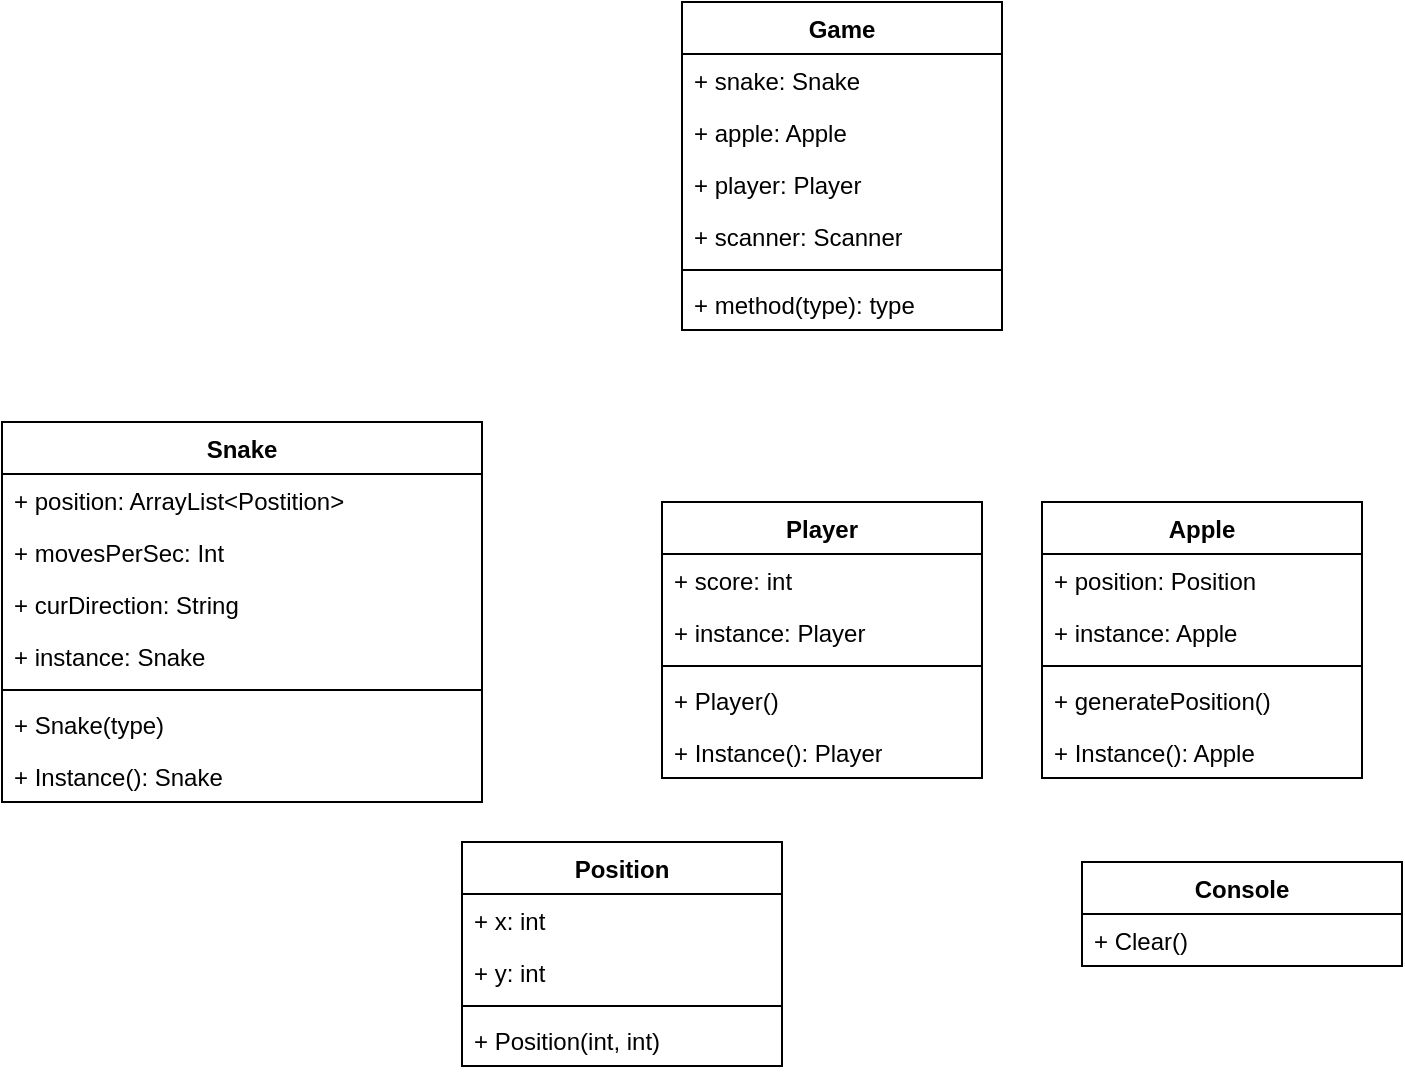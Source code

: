 <mxfile version="22.0.3" type="device">
  <diagram name="Page-1" id="xZm5ksWo7evVlGporeuc">
    <mxGraphModel dx="882" dy="568" grid="1" gridSize="10" guides="1" tooltips="1" connect="1" arrows="1" fold="1" page="1" pageScale="1" pageWidth="6000" pageHeight="6000" math="0" shadow="0">
      <root>
        <mxCell id="0" />
        <mxCell id="1" parent="0" />
        <mxCell id="t_h7PC8U5E-JY6uui9RC-5" value="Snake" style="swimlane;fontStyle=1;align=center;verticalAlign=top;childLayout=stackLayout;horizontal=1;startSize=26;horizontalStack=0;resizeParent=1;resizeParentMax=0;resizeLast=0;collapsible=1;marginBottom=0;whiteSpace=wrap;html=1;" vertex="1" parent="1">
          <mxGeometry x="3560" y="2510" width="240" height="190" as="geometry" />
        </mxCell>
        <mxCell id="t_h7PC8U5E-JY6uui9RC-18" value="+ position: ArrayList&amp;lt;Postition&amp;gt;" style="text;strokeColor=none;fillColor=none;align=left;verticalAlign=top;spacingLeft=4;spacingRight=4;overflow=hidden;rotatable=0;points=[[0,0.5],[1,0.5]];portConstraint=eastwest;whiteSpace=wrap;html=1;" vertex="1" parent="t_h7PC8U5E-JY6uui9RC-5">
          <mxGeometry y="26" width="240" height="26" as="geometry" />
        </mxCell>
        <mxCell id="t_h7PC8U5E-JY6uui9RC-19" value="+ movesPerSec: Int" style="text;strokeColor=none;fillColor=none;align=left;verticalAlign=top;spacingLeft=4;spacingRight=4;overflow=hidden;rotatable=0;points=[[0,0.5],[1,0.5]];portConstraint=eastwest;whiteSpace=wrap;html=1;" vertex="1" parent="t_h7PC8U5E-JY6uui9RC-5">
          <mxGeometry y="52" width="240" height="26" as="geometry" />
        </mxCell>
        <mxCell id="t_h7PC8U5E-JY6uui9RC-6" value="+ curDirection: String" style="text;strokeColor=none;fillColor=none;align=left;verticalAlign=top;spacingLeft=4;spacingRight=4;overflow=hidden;rotatable=0;points=[[0,0.5],[1,0.5]];portConstraint=eastwest;whiteSpace=wrap;html=1;" vertex="1" parent="t_h7PC8U5E-JY6uui9RC-5">
          <mxGeometry y="78" width="240" height="26" as="geometry" />
        </mxCell>
        <mxCell id="t_h7PC8U5E-JY6uui9RC-44" value="+ instance: Snake" style="text;strokeColor=none;fillColor=none;align=left;verticalAlign=top;spacingLeft=4;spacingRight=4;overflow=hidden;rotatable=0;points=[[0,0.5],[1,0.5]];portConstraint=eastwest;whiteSpace=wrap;html=1;" vertex="1" parent="t_h7PC8U5E-JY6uui9RC-5">
          <mxGeometry y="104" width="240" height="26" as="geometry" />
        </mxCell>
        <mxCell id="t_h7PC8U5E-JY6uui9RC-7" value="" style="line;strokeWidth=1;fillColor=none;align=left;verticalAlign=middle;spacingTop=-1;spacingLeft=3;spacingRight=3;rotatable=0;labelPosition=right;points=[];portConstraint=eastwest;strokeColor=inherit;" vertex="1" parent="t_h7PC8U5E-JY6uui9RC-5">
          <mxGeometry y="130" width="240" height="8" as="geometry" />
        </mxCell>
        <mxCell id="t_h7PC8U5E-JY6uui9RC-8" value="+ Snake(type)" style="text;strokeColor=none;fillColor=none;align=left;verticalAlign=top;spacingLeft=4;spacingRight=4;overflow=hidden;rotatable=0;points=[[0,0.5],[1,0.5]];portConstraint=eastwest;whiteSpace=wrap;html=1;" vertex="1" parent="t_h7PC8U5E-JY6uui9RC-5">
          <mxGeometry y="138" width="240" height="26" as="geometry" />
        </mxCell>
        <mxCell id="t_h7PC8U5E-JY6uui9RC-43" value="+ Instance(): Snake" style="text;strokeColor=none;fillColor=none;align=left;verticalAlign=top;spacingLeft=4;spacingRight=4;overflow=hidden;rotatable=0;points=[[0,0.5],[1,0.5]];portConstraint=eastwest;whiteSpace=wrap;html=1;" vertex="1" parent="t_h7PC8U5E-JY6uui9RC-5">
          <mxGeometry y="164" width="240" height="26" as="geometry" />
        </mxCell>
        <mxCell id="t_h7PC8U5E-JY6uui9RC-9" value="Apple" style="swimlane;fontStyle=1;align=center;verticalAlign=top;childLayout=stackLayout;horizontal=1;startSize=26;horizontalStack=0;resizeParent=1;resizeParentMax=0;resizeLast=0;collapsible=1;marginBottom=0;whiteSpace=wrap;html=1;" vertex="1" parent="1">
          <mxGeometry x="4080" y="2550" width="160" height="138" as="geometry" />
        </mxCell>
        <mxCell id="t_h7PC8U5E-JY6uui9RC-41" value="+ position: Position" style="text;strokeColor=none;fillColor=none;align=left;verticalAlign=top;spacingLeft=4;spacingRight=4;overflow=hidden;rotatable=0;points=[[0,0.5],[1,0.5]];portConstraint=eastwest;whiteSpace=wrap;html=1;" vertex="1" parent="t_h7PC8U5E-JY6uui9RC-9">
          <mxGeometry y="26" width="160" height="26" as="geometry" />
        </mxCell>
        <mxCell id="t_h7PC8U5E-JY6uui9RC-10" value="+ instance: Apple" style="text;strokeColor=none;fillColor=none;align=left;verticalAlign=top;spacingLeft=4;spacingRight=4;overflow=hidden;rotatable=0;points=[[0,0.5],[1,0.5]];portConstraint=eastwest;whiteSpace=wrap;html=1;" vertex="1" parent="t_h7PC8U5E-JY6uui9RC-9">
          <mxGeometry y="52" width="160" height="26" as="geometry" />
        </mxCell>
        <mxCell id="t_h7PC8U5E-JY6uui9RC-11" value="" style="line;strokeWidth=1;fillColor=none;align=left;verticalAlign=middle;spacingTop=-1;spacingLeft=3;spacingRight=3;rotatable=0;labelPosition=right;points=[];portConstraint=eastwest;strokeColor=inherit;" vertex="1" parent="t_h7PC8U5E-JY6uui9RC-9">
          <mxGeometry y="78" width="160" height="8" as="geometry" />
        </mxCell>
        <mxCell id="t_h7PC8U5E-JY6uui9RC-12" value="+ generatePosition()" style="text;strokeColor=none;fillColor=none;align=left;verticalAlign=top;spacingLeft=4;spacingRight=4;overflow=hidden;rotatable=0;points=[[0,0.5],[1,0.5]];portConstraint=eastwest;whiteSpace=wrap;html=1;" vertex="1" parent="t_h7PC8U5E-JY6uui9RC-9">
          <mxGeometry y="86" width="160" height="26" as="geometry" />
        </mxCell>
        <mxCell id="t_h7PC8U5E-JY6uui9RC-42" value="+ Instance(): Apple" style="text;strokeColor=none;fillColor=none;align=left;verticalAlign=top;spacingLeft=4;spacingRight=4;overflow=hidden;rotatable=0;points=[[0,0.5],[1,0.5]];portConstraint=eastwest;whiteSpace=wrap;html=1;" vertex="1" parent="t_h7PC8U5E-JY6uui9RC-9">
          <mxGeometry y="112" width="160" height="26" as="geometry" />
        </mxCell>
        <mxCell id="t_h7PC8U5E-JY6uui9RC-13" value="Position" style="swimlane;fontStyle=1;align=center;verticalAlign=top;childLayout=stackLayout;horizontal=1;startSize=26;horizontalStack=0;resizeParent=1;resizeParentMax=0;resizeLast=0;collapsible=1;marginBottom=0;whiteSpace=wrap;html=1;" vertex="1" parent="1">
          <mxGeometry x="3790" y="2720" width="160" height="112" as="geometry" />
        </mxCell>
        <mxCell id="t_h7PC8U5E-JY6uui9RC-17" value="+ x: int" style="text;strokeColor=none;fillColor=none;align=left;verticalAlign=top;spacingLeft=4;spacingRight=4;overflow=hidden;rotatable=0;points=[[0,0.5],[1,0.5]];portConstraint=eastwest;whiteSpace=wrap;html=1;" vertex="1" parent="t_h7PC8U5E-JY6uui9RC-13">
          <mxGeometry y="26" width="160" height="26" as="geometry" />
        </mxCell>
        <mxCell id="t_h7PC8U5E-JY6uui9RC-14" value="+ y: int" style="text;strokeColor=none;fillColor=none;align=left;verticalAlign=top;spacingLeft=4;spacingRight=4;overflow=hidden;rotatable=0;points=[[0,0.5],[1,0.5]];portConstraint=eastwest;whiteSpace=wrap;html=1;" vertex="1" parent="t_h7PC8U5E-JY6uui9RC-13">
          <mxGeometry y="52" width="160" height="26" as="geometry" />
        </mxCell>
        <mxCell id="t_h7PC8U5E-JY6uui9RC-15" value="" style="line;strokeWidth=1;fillColor=none;align=left;verticalAlign=middle;spacingTop=-1;spacingLeft=3;spacingRight=3;rotatable=0;labelPosition=right;points=[];portConstraint=eastwest;strokeColor=inherit;" vertex="1" parent="t_h7PC8U5E-JY6uui9RC-13">
          <mxGeometry y="78" width="160" height="8" as="geometry" />
        </mxCell>
        <mxCell id="t_h7PC8U5E-JY6uui9RC-16" value="+ Position(int, int)" style="text;strokeColor=none;fillColor=none;align=left;verticalAlign=top;spacingLeft=4;spacingRight=4;overflow=hidden;rotatable=0;points=[[0,0.5],[1,0.5]];portConstraint=eastwest;whiteSpace=wrap;html=1;" vertex="1" parent="t_h7PC8U5E-JY6uui9RC-13">
          <mxGeometry y="86" width="160" height="26" as="geometry" />
        </mxCell>
        <mxCell id="t_h7PC8U5E-JY6uui9RC-20" value="Console" style="swimlane;fontStyle=1;align=center;verticalAlign=top;childLayout=stackLayout;horizontal=1;startSize=26;horizontalStack=0;resizeParent=1;resizeParentMax=0;resizeLast=0;collapsible=1;marginBottom=0;whiteSpace=wrap;html=1;" vertex="1" parent="1">
          <mxGeometry x="4100" y="2730" width="160" height="52" as="geometry" />
        </mxCell>
        <mxCell id="t_h7PC8U5E-JY6uui9RC-23" value="+ Clear()" style="text;strokeColor=none;fillColor=none;align=left;verticalAlign=top;spacingLeft=4;spacingRight=4;overflow=hidden;rotatable=0;points=[[0,0.5],[1,0.5]];portConstraint=eastwest;whiteSpace=wrap;html=1;" vertex="1" parent="t_h7PC8U5E-JY6uui9RC-20">
          <mxGeometry y="26" width="160" height="26" as="geometry" />
        </mxCell>
        <mxCell id="t_h7PC8U5E-JY6uui9RC-25" value="Game" style="swimlane;fontStyle=1;align=center;verticalAlign=top;childLayout=stackLayout;horizontal=1;startSize=26;horizontalStack=0;resizeParent=1;resizeParentMax=0;resizeLast=0;collapsible=1;marginBottom=0;whiteSpace=wrap;html=1;" vertex="1" parent="1">
          <mxGeometry x="3900" y="2300" width="160" height="164" as="geometry" />
        </mxCell>
        <mxCell id="t_h7PC8U5E-JY6uui9RC-26" value="+ snake: Snake" style="text;strokeColor=none;fillColor=none;align=left;verticalAlign=top;spacingLeft=4;spacingRight=4;overflow=hidden;rotatable=0;points=[[0,0.5],[1,0.5]];portConstraint=eastwest;whiteSpace=wrap;html=1;" vertex="1" parent="t_h7PC8U5E-JY6uui9RC-25">
          <mxGeometry y="26" width="160" height="26" as="geometry" />
        </mxCell>
        <mxCell id="t_h7PC8U5E-JY6uui9RC-29" value="+ apple: Apple" style="text;strokeColor=none;fillColor=none;align=left;verticalAlign=top;spacingLeft=4;spacingRight=4;overflow=hidden;rotatable=0;points=[[0,0.5],[1,0.5]];portConstraint=eastwest;whiteSpace=wrap;html=1;" vertex="1" parent="t_h7PC8U5E-JY6uui9RC-25">
          <mxGeometry y="52" width="160" height="26" as="geometry" />
        </mxCell>
        <mxCell id="t_h7PC8U5E-JY6uui9RC-40" value="+ player: Player" style="text;strokeColor=none;fillColor=none;align=left;verticalAlign=top;spacingLeft=4;spacingRight=4;overflow=hidden;rotatable=0;points=[[0,0.5],[1,0.5]];portConstraint=eastwest;whiteSpace=wrap;html=1;" vertex="1" parent="t_h7PC8U5E-JY6uui9RC-25">
          <mxGeometry y="78" width="160" height="26" as="geometry" />
        </mxCell>
        <mxCell id="t_h7PC8U5E-JY6uui9RC-45" value="+ scanner: Scanner" style="text;strokeColor=none;fillColor=none;align=left;verticalAlign=top;spacingLeft=4;spacingRight=4;overflow=hidden;rotatable=0;points=[[0,0.5],[1,0.5]];portConstraint=eastwest;whiteSpace=wrap;html=1;" vertex="1" parent="t_h7PC8U5E-JY6uui9RC-25">
          <mxGeometry y="104" width="160" height="26" as="geometry" />
        </mxCell>
        <mxCell id="t_h7PC8U5E-JY6uui9RC-27" value="" style="line;strokeWidth=1;fillColor=none;align=left;verticalAlign=middle;spacingTop=-1;spacingLeft=3;spacingRight=3;rotatable=0;labelPosition=right;points=[];portConstraint=eastwest;strokeColor=inherit;" vertex="1" parent="t_h7PC8U5E-JY6uui9RC-25">
          <mxGeometry y="130" width="160" height="8" as="geometry" />
        </mxCell>
        <mxCell id="t_h7PC8U5E-JY6uui9RC-28" value="+ method(type): type" style="text;strokeColor=none;fillColor=none;align=left;verticalAlign=top;spacingLeft=4;spacingRight=4;overflow=hidden;rotatable=0;points=[[0,0.5],[1,0.5]];portConstraint=eastwest;whiteSpace=wrap;html=1;" vertex="1" parent="t_h7PC8U5E-JY6uui9RC-25">
          <mxGeometry y="138" width="160" height="26" as="geometry" />
        </mxCell>
        <mxCell id="t_h7PC8U5E-JY6uui9RC-30" value="Player" style="swimlane;fontStyle=1;align=center;verticalAlign=top;childLayout=stackLayout;horizontal=1;startSize=26;horizontalStack=0;resizeParent=1;resizeParentMax=0;resizeLast=0;collapsible=1;marginBottom=0;whiteSpace=wrap;html=1;" vertex="1" parent="1">
          <mxGeometry x="3890" y="2550" width="160" height="138" as="geometry" />
        </mxCell>
        <mxCell id="t_h7PC8U5E-JY6uui9RC-38" value="+ score: int" style="text;strokeColor=none;fillColor=none;align=left;verticalAlign=top;spacingLeft=4;spacingRight=4;overflow=hidden;rotatable=0;points=[[0,0.5],[1,0.5]];portConstraint=eastwest;whiteSpace=wrap;html=1;" vertex="1" parent="t_h7PC8U5E-JY6uui9RC-30">
          <mxGeometry y="26" width="160" height="26" as="geometry" />
        </mxCell>
        <mxCell id="t_h7PC8U5E-JY6uui9RC-31" value="+ instance: Player" style="text;strokeColor=none;fillColor=none;align=left;verticalAlign=top;spacingLeft=4;spacingRight=4;overflow=hidden;rotatable=0;points=[[0,0.5],[1,0.5]];portConstraint=eastwest;whiteSpace=wrap;html=1;" vertex="1" parent="t_h7PC8U5E-JY6uui9RC-30">
          <mxGeometry y="52" width="160" height="26" as="geometry" />
        </mxCell>
        <mxCell id="t_h7PC8U5E-JY6uui9RC-32" value="" style="line;strokeWidth=1;fillColor=none;align=left;verticalAlign=middle;spacingTop=-1;spacingLeft=3;spacingRight=3;rotatable=0;labelPosition=right;points=[];portConstraint=eastwest;strokeColor=inherit;" vertex="1" parent="t_h7PC8U5E-JY6uui9RC-30">
          <mxGeometry y="78" width="160" height="8" as="geometry" />
        </mxCell>
        <mxCell id="t_h7PC8U5E-JY6uui9RC-33" value="+ Player()" style="text;strokeColor=none;fillColor=none;align=left;verticalAlign=top;spacingLeft=4;spacingRight=4;overflow=hidden;rotatable=0;points=[[0,0.5],[1,0.5]];portConstraint=eastwest;whiteSpace=wrap;html=1;" vertex="1" parent="t_h7PC8U5E-JY6uui9RC-30">
          <mxGeometry y="86" width="160" height="26" as="geometry" />
        </mxCell>
        <mxCell id="t_h7PC8U5E-JY6uui9RC-39" value="+ Instance(): Player" style="text;strokeColor=none;fillColor=none;align=left;verticalAlign=top;spacingLeft=4;spacingRight=4;overflow=hidden;rotatable=0;points=[[0,0.5],[1,0.5]];portConstraint=eastwest;whiteSpace=wrap;html=1;" vertex="1" parent="t_h7PC8U5E-JY6uui9RC-30">
          <mxGeometry y="112" width="160" height="26" as="geometry" />
        </mxCell>
      </root>
    </mxGraphModel>
  </diagram>
</mxfile>

